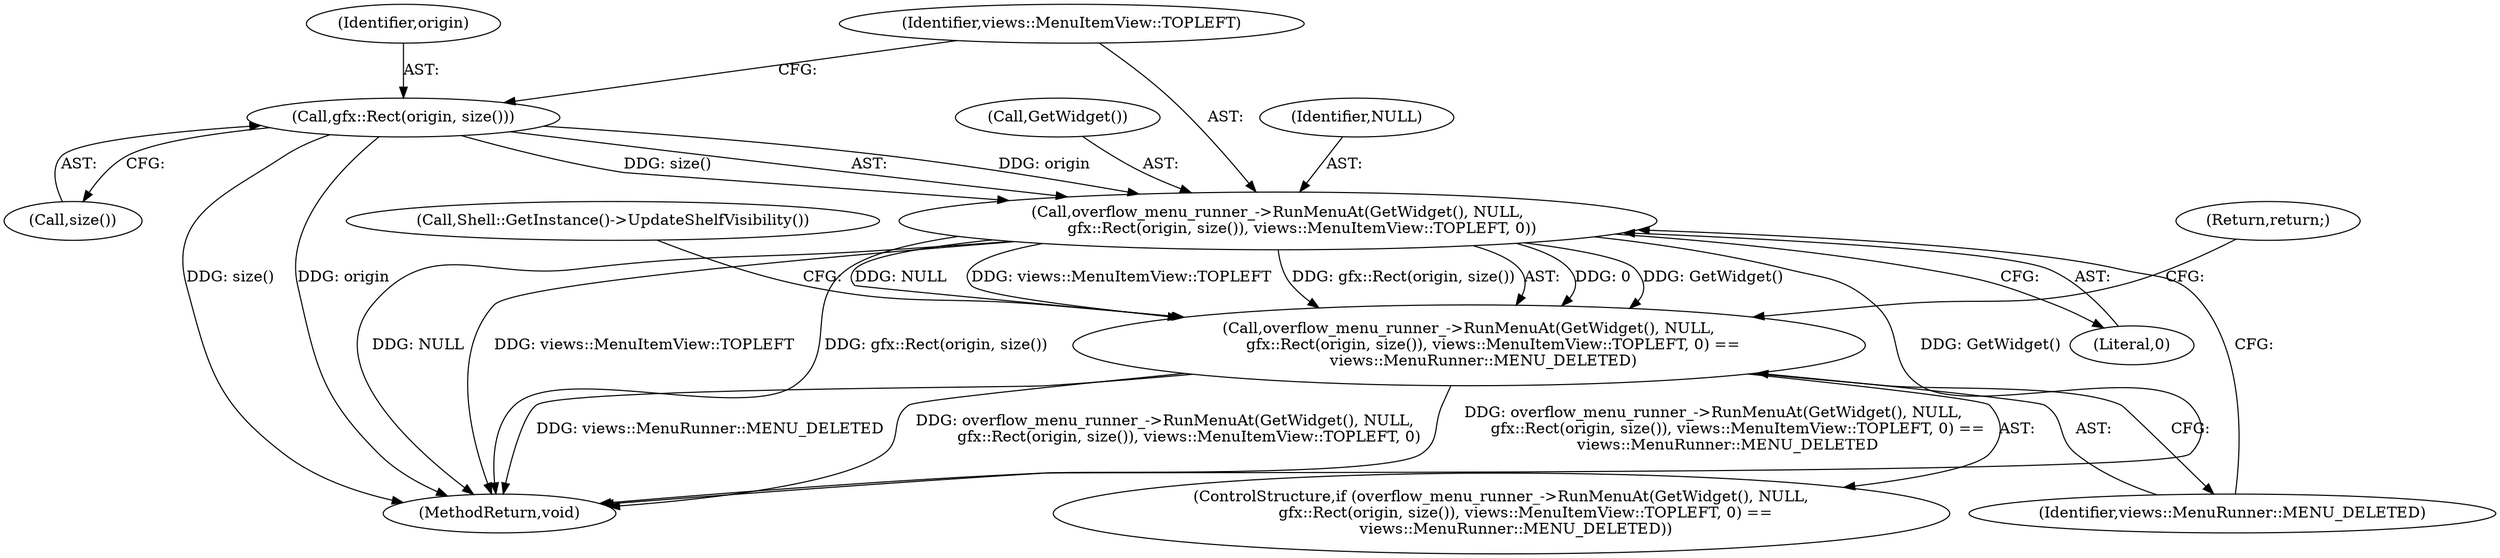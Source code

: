 digraph "1_Chrome_3475f5e448ddf5e48888f3d0563245cc46e3c98b_8@del" {
"1000149" [label="(Call,gfx::Rect(origin, size()))"];
"1000146" [label="(Call,overflow_menu_runner_->RunMenuAt(GetWidget(), NULL,\n          gfx::Rect(origin, size()), views::MenuItemView::TOPLEFT, 0))"];
"1000145" [label="(Call,overflow_menu_runner_->RunMenuAt(GetWidget(), NULL,\n          gfx::Rect(origin, size()), views::MenuItemView::TOPLEFT, 0) ==\n      views::MenuRunner::MENU_DELETED)"];
"1000144" [label="(ControlStructure,if (overflow_menu_runner_->RunMenuAt(GetWidget(), NULL,\n          gfx::Rect(origin, size()), views::MenuItemView::TOPLEFT, 0) ==\n      views::MenuRunner::MENU_DELETED))"];
"1000149" [label="(Call,gfx::Rect(origin, size()))"];
"1000146" [label="(Call,overflow_menu_runner_->RunMenuAt(GetWidget(), NULL,\n          gfx::Rect(origin, size()), views::MenuItemView::TOPLEFT, 0))"];
"1000155" [label="(Return,return;)"];
"1000147" [label="(Call,GetWidget())"];
"1000154" [label="(Identifier,views::MenuRunner::MENU_DELETED)"];
"1000153" [label="(Literal,0)"];
"1000151" [label="(Call,size())"];
"1000145" [label="(Call,overflow_menu_runner_->RunMenuAt(GetWidget(), NULL,\n          gfx::Rect(origin, size()), views::MenuItemView::TOPLEFT, 0) ==\n      views::MenuRunner::MENU_DELETED)"];
"1000185" [label="(MethodReturn,void)"];
"1000152" [label="(Identifier,views::MenuItemView::TOPLEFT)"];
"1000148" [label="(Identifier,NULL)"];
"1000156" [label="(Call,Shell::GetInstance()->UpdateShelfVisibility())"];
"1000150" [label="(Identifier,origin)"];
"1000149" -> "1000146"  [label="AST: "];
"1000149" -> "1000151"  [label="CFG: "];
"1000150" -> "1000149"  [label="AST: "];
"1000151" -> "1000149"  [label="AST: "];
"1000152" -> "1000149"  [label="CFG: "];
"1000149" -> "1000185"  [label="DDG: size()"];
"1000149" -> "1000185"  [label="DDG: origin"];
"1000149" -> "1000146"  [label="DDG: origin"];
"1000149" -> "1000146"  [label="DDG: size()"];
"1000146" -> "1000145"  [label="AST: "];
"1000146" -> "1000153"  [label="CFG: "];
"1000147" -> "1000146"  [label="AST: "];
"1000148" -> "1000146"  [label="AST: "];
"1000152" -> "1000146"  [label="AST: "];
"1000153" -> "1000146"  [label="AST: "];
"1000154" -> "1000146"  [label="CFG: "];
"1000146" -> "1000185"  [label="DDG: GetWidget()"];
"1000146" -> "1000185"  [label="DDG: views::MenuItemView::TOPLEFT"];
"1000146" -> "1000185"  [label="DDG: gfx::Rect(origin, size())"];
"1000146" -> "1000185"  [label="DDG: NULL"];
"1000146" -> "1000145"  [label="DDG: 0"];
"1000146" -> "1000145"  [label="DDG: GetWidget()"];
"1000146" -> "1000145"  [label="DDG: NULL"];
"1000146" -> "1000145"  [label="DDG: views::MenuItemView::TOPLEFT"];
"1000146" -> "1000145"  [label="DDG: gfx::Rect(origin, size())"];
"1000145" -> "1000144"  [label="AST: "];
"1000145" -> "1000154"  [label="CFG: "];
"1000154" -> "1000145"  [label="AST: "];
"1000155" -> "1000145"  [label="CFG: "];
"1000156" -> "1000145"  [label="CFG: "];
"1000145" -> "1000185"  [label="DDG: views::MenuRunner::MENU_DELETED"];
"1000145" -> "1000185"  [label="DDG: overflow_menu_runner_->RunMenuAt(GetWidget(), NULL,\n          gfx::Rect(origin, size()), views::MenuItemView::TOPLEFT, 0)"];
"1000145" -> "1000185"  [label="DDG: overflow_menu_runner_->RunMenuAt(GetWidget(), NULL,\n          gfx::Rect(origin, size()), views::MenuItemView::TOPLEFT, 0) ==\n      views::MenuRunner::MENU_DELETED"];
}
